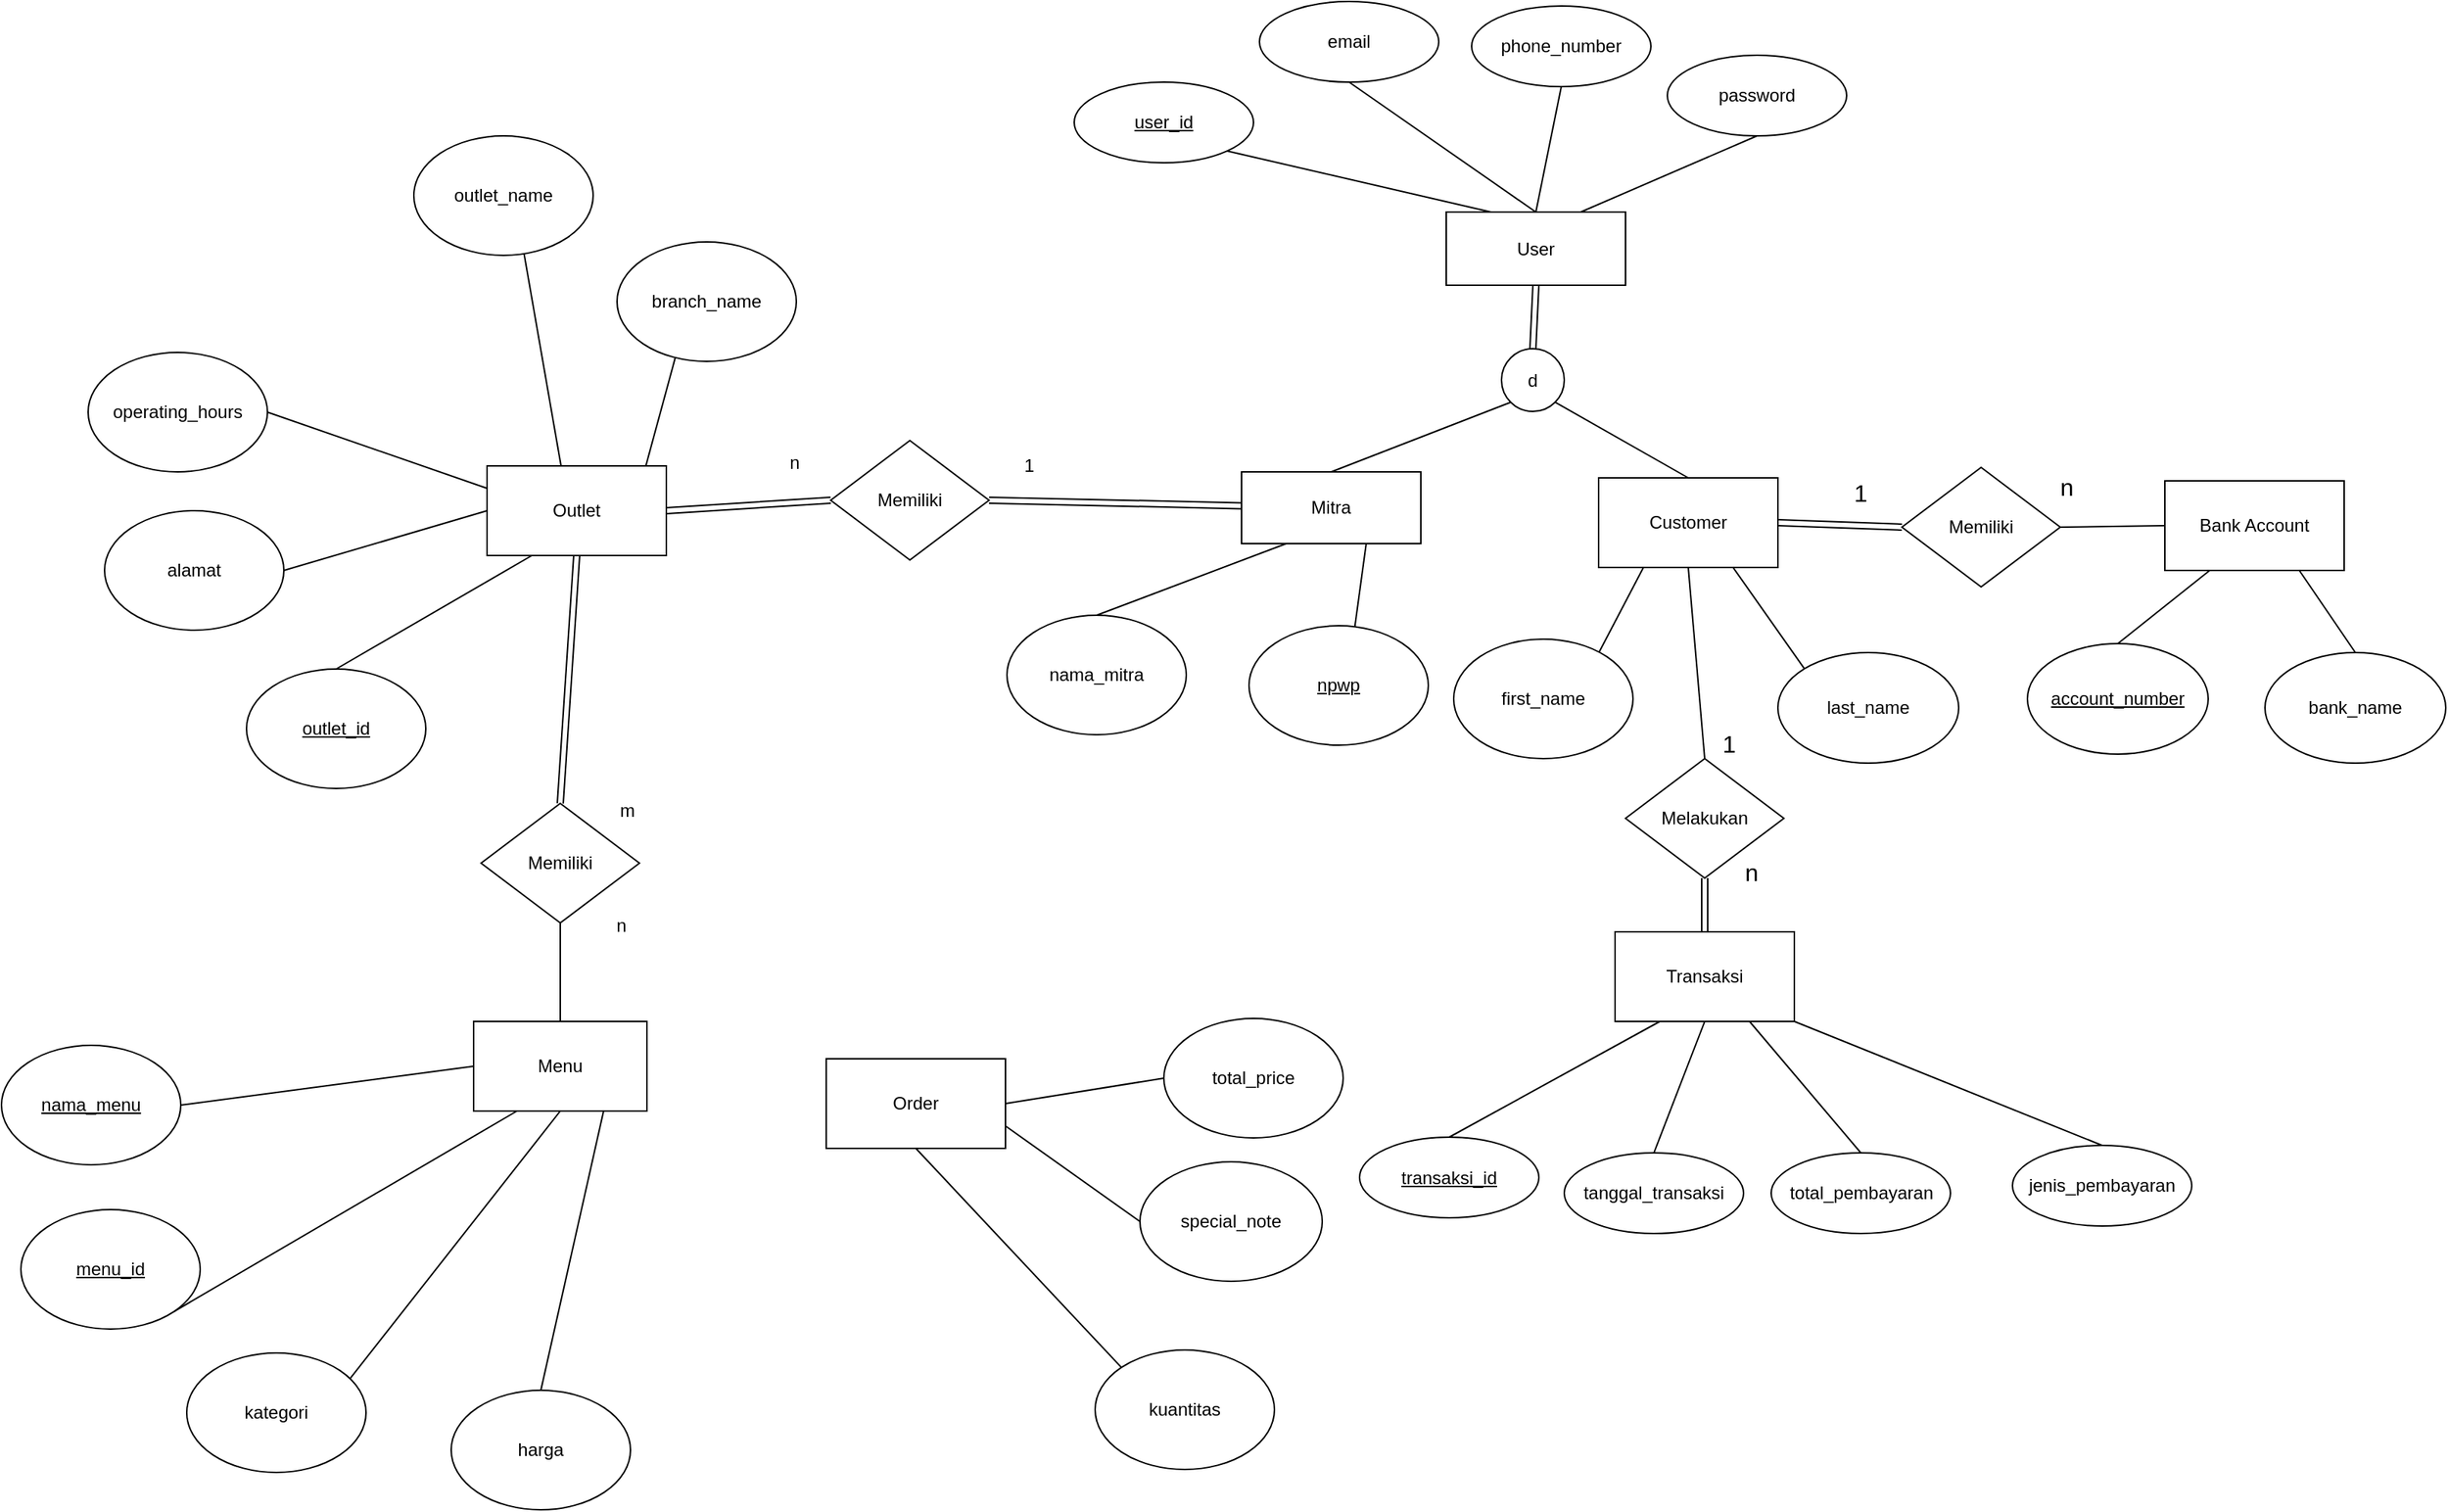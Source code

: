 <mxfile version="26.0.15">
  <diagram name="Halaman-1" id="N4Tg4IYuiXTZ6E1VW4LH">
    <mxGraphModel dx="4290" dy="2315" grid="0" gridSize="10" guides="1" tooltips="1" connect="1" arrows="1" fold="1" page="0" pageScale="1" pageWidth="827" pageHeight="1169" math="0" shadow="0">
      <root>
        <mxCell id="0" />
        <mxCell id="1" parent="0" />
        <mxCell id="1ZU4-F8dUSN6Qa-FBgpp-14" style="edgeStyle=none;curved=1;rounded=0;orthogonalLoop=1;jettySize=auto;html=1;exitX=0.25;exitY=0;exitDx=0;exitDy=0;entryX=1;entryY=1;entryDx=0;entryDy=0;fontSize=12;startSize=8;endSize=8;endArrow=none;startFill=0;" edge="1" parent="1" source="1ZU4-F8dUSN6Qa-FBgpp-2" target="1ZU4-F8dUSN6Qa-FBgpp-10">
          <mxGeometry relative="1" as="geometry" />
        </mxCell>
        <mxCell id="1ZU4-F8dUSN6Qa-FBgpp-15" style="edgeStyle=none;curved=1;rounded=0;orthogonalLoop=1;jettySize=auto;html=1;exitX=0.5;exitY=0;exitDx=0;exitDy=0;entryX=0.5;entryY=1;entryDx=0;entryDy=0;fontSize=12;startSize=8;endSize=8;endArrow=none;startFill=0;" edge="1" parent="1" source="1ZU4-F8dUSN6Qa-FBgpp-2" target="1ZU4-F8dUSN6Qa-FBgpp-11">
          <mxGeometry relative="1" as="geometry" />
        </mxCell>
        <mxCell id="1ZU4-F8dUSN6Qa-FBgpp-16" style="edgeStyle=none;curved=1;rounded=0;orthogonalLoop=1;jettySize=auto;html=1;exitX=0.75;exitY=0;exitDx=0;exitDy=0;entryX=0.5;entryY=1;entryDx=0;entryDy=0;fontSize=12;startSize=8;endSize=8;endArrow=none;startFill=0;" edge="1" parent="1" source="1ZU4-F8dUSN6Qa-FBgpp-2" target="1ZU4-F8dUSN6Qa-FBgpp-12">
          <mxGeometry relative="1" as="geometry" />
        </mxCell>
        <mxCell id="1ZU4-F8dUSN6Qa-FBgpp-18" style="edgeStyle=none;curved=1;rounded=0;orthogonalLoop=1;jettySize=auto;html=1;exitX=0.5;exitY=0;exitDx=0;exitDy=0;entryX=0.5;entryY=1;entryDx=0;entryDy=0;fontSize=12;startSize=8;endSize=8;endArrow=none;startFill=0;" edge="1" parent="1" source="1ZU4-F8dUSN6Qa-FBgpp-2" target="1ZU4-F8dUSN6Qa-FBgpp-13">
          <mxGeometry relative="1" as="geometry" />
        </mxCell>
        <mxCell id="1ZU4-F8dUSN6Qa-FBgpp-31" style="edgeStyle=none;curved=1;rounded=0;orthogonalLoop=1;jettySize=auto;html=1;exitX=0.5;exitY=1;exitDx=0;exitDy=0;entryX=0.5;entryY=0;entryDx=0;entryDy=0;fontSize=12;shape=link;" edge="1" parent="1" source="1ZU4-F8dUSN6Qa-FBgpp-2" target="1ZU4-F8dUSN6Qa-FBgpp-27">
          <mxGeometry relative="1" as="geometry" />
        </mxCell>
        <mxCell id="1ZU4-F8dUSN6Qa-FBgpp-2" value="User" style="rounded=0;whiteSpace=wrap;html=1;" vertex="1" parent="1">
          <mxGeometry x="-237" y="-136" width="120" height="49" as="geometry" />
        </mxCell>
        <mxCell id="1ZU4-F8dUSN6Qa-FBgpp-35" style="edgeStyle=none;curved=1;rounded=0;orthogonalLoop=1;jettySize=auto;html=1;exitX=1;exitY=0.5;exitDx=0;exitDy=0;entryX=0;entryY=0.5;entryDx=0;entryDy=0;fontSize=12;shape=link;" edge="1" parent="1" source="1ZU4-F8dUSN6Qa-FBgpp-3" target="1ZU4-F8dUSN6Qa-FBgpp-34">
          <mxGeometry relative="1" as="geometry" />
        </mxCell>
        <mxCell id="1ZU4-F8dUSN6Qa-FBgpp-44" style="edgeStyle=none;curved=1;rounded=0;orthogonalLoop=1;jettySize=auto;html=1;exitX=0.25;exitY=1;exitDx=0;exitDy=0;entryX=0.5;entryY=0;entryDx=0;entryDy=0;fontSize=12;startSize=8;endSize=8;endArrow=none;startFill=0;" edge="1" parent="1" source="1ZU4-F8dUSN6Qa-FBgpp-3" target="1ZU4-F8dUSN6Qa-FBgpp-41">
          <mxGeometry relative="1" as="geometry" />
        </mxCell>
        <mxCell id="1ZU4-F8dUSN6Qa-FBgpp-45" style="edgeStyle=none;curved=1;rounded=0;orthogonalLoop=1;jettySize=auto;html=1;exitX=0.5;exitY=1;exitDx=0;exitDy=0;entryX=0.5;entryY=0;entryDx=0;entryDy=0;fontSize=12;startSize=8;endSize=8;endArrow=none;startFill=0;" edge="1" parent="1" source="1ZU4-F8dUSN6Qa-FBgpp-3" target="1ZU4-F8dUSN6Qa-FBgpp-42">
          <mxGeometry relative="1" as="geometry" />
        </mxCell>
        <mxCell id="1ZU4-F8dUSN6Qa-FBgpp-46" style="edgeStyle=none;curved=1;rounded=0;orthogonalLoop=1;jettySize=auto;html=1;exitX=0.75;exitY=1;exitDx=0;exitDy=0;entryX=0.5;entryY=0;entryDx=0;entryDy=0;fontSize=12;startSize=8;endSize=8;endArrow=none;startFill=0;" edge="1" parent="1" source="1ZU4-F8dUSN6Qa-FBgpp-3" target="1ZU4-F8dUSN6Qa-FBgpp-43">
          <mxGeometry relative="1" as="geometry" />
        </mxCell>
        <mxCell id="1ZU4-F8dUSN6Qa-FBgpp-50" style="edgeStyle=none;curved=1;rounded=0;orthogonalLoop=1;jettySize=auto;html=1;exitX=0;exitY=0.25;exitDx=0;exitDy=0;entryX=1;entryY=0.5;entryDx=0;entryDy=0;fontSize=12;startSize=8;endSize=8;endArrow=none;startFill=0;" edge="1" parent="1" source="1ZU4-F8dUSN6Qa-FBgpp-3" target="1ZU4-F8dUSN6Qa-FBgpp-49">
          <mxGeometry relative="1" as="geometry" />
        </mxCell>
        <mxCell id="1ZU4-F8dUSN6Qa-FBgpp-51" style="edgeStyle=none;curved=1;rounded=0;orthogonalLoop=1;jettySize=auto;html=1;exitX=0;exitY=0.5;exitDx=0;exitDy=0;entryX=1;entryY=0.5;entryDx=0;entryDy=0;fontSize=12;startSize=8;endSize=8;endArrow=none;startFill=0;" edge="1" parent="1" source="1ZU4-F8dUSN6Qa-FBgpp-3" target="1ZU4-F8dUSN6Qa-FBgpp-48">
          <mxGeometry relative="1" as="geometry" />
        </mxCell>
        <mxCell id="1ZU4-F8dUSN6Qa-FBgpp-91" style="edgeStyle=none;curved=1;rounded=0;orthogonalLoop=1;jettySize=auto;html=1;exitX=0.5;exitY=1;exitDx=0;exitDy=0;entryX=0.5;entryY=0;entryDx=0;entryDy=0;fontSize=12;shape=link;" edge="1" parent="1" source="1ZU4-F8dUSN6Qa-FBgpp-3" target="1ZU4-F8dUSN6Qa-FBgpp-52">
          <mxGeometry relative="1" as="geometry" />
        </mxCell>
        <mxCell id="1ZU4-F8dUSN6Qa-FBgpp-3" value="Outlet" style="rounded=0;whiteSpace=wrap;html=1;" vertex="1" parent="1">
          <mxGeometry x="-879" y="34" width="120" height="60" as="geometry" />
        </mxCell>
        <mxCell id="1ZU4-F8dUSN6Qa-FBgpp-4" value="Transaksi" style="rounded=0;whiteSpace=wrap;html=1;strokeColor=default;" vertex="1" parent="1">
          <mxGeometry x="-124" y="346" width="120" height="60" as="geometry" />
        </mxCell>
        <mxCell id="1ZU4-F8dUSN6Qa-FBgpp-21" style="edgeStyle=none;curved=1;rounded=0;orthogonalLoop=1;jettySize=auto;html=1;exitX=0.25;exitY=1;exitDx=0;exitDy=0;entryX=0.5;entryY=0;entryDx=0;entryDy=0;fontSize=12;startSize=8;endSize=8;endArrow=none;startFill=0;" edge="1" parent="1" source="1ZU4-F8dUSN6Qa-FBgpp-5" target="1ZU4-F8dUSN6Qa-FBgpp-19">
          <mxGeometry relative="1" as="geometry" />
        </mxCell>
        <mxCell id="1ZU4-F8dUSN6Qa-FBgpp-22" style="edgeStyle=none;curved=1;rounded=0;orthogonalLoop=1;jettySize=auto;html=1;exitX=0.75;exitY=0;exitDx=0;exitDy=0;entryX=0.5;entryY=1;entryDx=0;entryDy=0;fontSize=12;startSize=8;endSize=8;endArrow=none;startFill=0;" edge="1" parent="1" source="1ZU4-F8dUSN6Qa-FBgpp-5" target="1ZU4-F8dUSN6Qa-FBgpp-20">
          <mxGeometry relative="1" as="geometry" />
        </mxCell>
        <mxCell id="1ZU4-F8dUSN6Qa-FBgpp-5" value="Mitra" style="rounded=0;whiteSpace=wrap;html=1;" vertex="1" parent="1">
          <mxGeometry x="-374" y="38" width="120" height="48" as="geometry" />
        </mxCell>
        <mxCell id="1ZU4-F8dUSN6Qa-FBgpp-67" style="edgeStyle=none;curved=1;rounded=0;orthogonalLoop=1;jettySize=auto;html=1;exitX=0;exitY=0.5;exitDx=0;exitDy=0;entryX=1;entryY=0.5;entryDx=0;entryDy=0;fontSize=12;startSize=8;endSize=8;endArrow=none;startFill=0;" edge="1" parent="1" source="1ZU4-F8dUSN6Qa-FBgpp-6" target="1ZU4-F8dUSN6Qa-FBgpp-65">
          <mxGeometry relative="1" as="geometry" />
        </mxCell>
        <mxCell id="1ZU4-F8dUSN6Qa-FBgpp-72" style="edgeStyle=none;curved=1;rounded=0;orthogonalLoop=1;jettySize=auto;html=1;exitX=0.25;exitY=1;exitDx=0;exitDy=0;entryX=0.5;entryY=0;entryDx=0;entryDy=0;fontSize=12;startSize=8;endSize=8;endArrow=none;startFill=0;" edge="1" parent="1" source="1ZU4-F8dUSN6Qa-FBgpp-6" target="1ZU4-F8dUSN6Qa-FBgpp-70">
          <mxGeometry relative="1" as="geometry" />
        </mxCell>
        <mxCell id="1ZU4-F8dUSN6Qa-FBgpp-73" style="edgeStyle=none;curved=1;rounded=0;orthogonalLoop=1;jettySize=auto;html=1;exitX=0.75;exitY=1;exitDx=0;exitDy=0;entryX=0.5;entryY=0;entryDx=0;entryDy=0;fontSize=12;startSize=8;endSize=8;endArrow=none;startFill=0;" edge="1" parent="1" source="1ZU4-F8dUSN6Qa-FBgpp-6" target="1ZU4-F8dUSN6Qa-FBgpp-71">
          <mxGeometry relative="1" as="geometry" />
        </mxCell>
        <mxCell id="1ZU4-F8dUSN6Qa-FBgpp-6" value="Bank Account" style="rounded=0;whiteSpace=wrap;html=1;" vertex="1" parent="1">
          <mxGeometry x="244" y="44" width="120" height="60" as="geometry" />
        </mxCell>
        <mxCell id="1ZU4-F8dUSN6Qa-FBgpp-100" style="edgeStyle=none;curved=1;rounded=0;orthogonalLoop=1;jettySize=auto;html=1;exitX=0.5;exitY=1;exitDx=0;exitDy=0;entryX=0;entryY=0;entryDx=0;entryDy=0;fontSize=12;startSize=8;endSize=8;endArrow=none;startFill=0;" edge="1" parent="1" source="1ZU4-F8dUSN6Qa-FBgpp-7" target="1ZU4-F8dUSN6Qa-FBgpp-97">
          <mxGeometry relative="1" as="geometry" />
        </mxCell>
        <mxCell id="1ZU4-F8dUSN6Qa-FBgpp-101" style="edgeStyle=none;curved=1;rounded=0;orthogonalLoop=1;jettySize=auto;html=1;exitX=1;exitY=0.75;exitDx=0;exitDy=0;entryX=0;entryY=0.5;entryDx=0;entryDy=0;fontSize=12;startSize=8;endSize=8;endArrow=none;startFill=0;" edge="1" parent="1" source="1ZU4-F8dUSN6Qa-FBgpp-7" target="1ZU4-F8dUSN6Qa-FBgpp-99">
          <mxGeometry relative="1" as="geometry" />
        </mxCell>
        <mxCell id="1ZU4-F8dUSN6Qa-FBgpp-102" style="edgeStyle=none;curved=1;rounded=0;orthogonalLoop=1;jettySize=auto;html=1;exitX=1;exitY=0.5;exitDx=0;exitDy=0;entryX=0;entryY=0.5;entryDx=0;entryDy=0;fontSize=12;startSize=8;endSize=8;endArrow=none;startFill=0;" edge="1" parent="1" source="1ZU4-F8dUSN6Qa-FBgpp-7" target="1ZU4-F8dUSN6Qa-FBgpp-98">
          <mxGeometry relative="1" as="geometry" />
        </mxCell>
        <mxCell id="1ZU4-F8dUSN6Qa-FBgpp-7" value="Order" style="rounded=0;whiteSpace=wrap;html=1;" vertex="1" parent="1">
          <mxGeometry x="-652" y="431" width="120" height="60" as="geometry" />
        </mxCell>
        <mxCell id="1ZU4-F8dUSN6Qa-FBgpp-26" style="edgeStyle=none;curved=1;rounded=0;orthogonalLoop=1;jettySize=auto;html=1;exitX=0.75;exitY=1;exitDx=0;exitDy=0;entryX=0;entryY=0;entryDx=0;entryDy=0;fontSize=12;startSize=8;endSize=8;endArrow=none;startFill=0;" edge="1" parent="1" source="1ZU4-F8dUSN6Qa-FBgpp-8" target="1ZU4-F8dUSN6Qa-FBgpp-25">
          <mxGeometry relative="1" as="geometry">
            <mxPoint x="123.0" y="237.5" as="targetPoint" />
          </mxGeometry>
        </mxCell>
        <mxCell id="1ZU4-F8dUSN6Qa-FBgpp-85" style="edgeStyle=none;curved=1;rounded=0;orthogonalLoop=1;jettySize=auto;html=1;exitX=0.5;exitY=1;exitDx=0;exitDy=0;entryX=0.5;entryY=0;entryDx=0;entryDy=0;fontSize=12;startSize=8;endSize=8;endArrow=none;startFill=0;" edge="1" parent="1" source="1ZU4-F8dUSN6Qa-FBgpp-8" target="1ZU4-F8dUSN6Qa-FBgpp-82">
          <mxGeometry relative="1" as="geometry" />
        </mxCell>
        <mxCell id="1ZU4-F8dUSN6Qa-FBgpp-8" value="Customer" style="rounded=0;whiteSpace=wrap;html=1;" vertex="1" parent="1">
          <mxGeometry x="-135" y="42" width="120" height="60" as="geometry" />
        </mxCell>
        <mxCell id="1ZU4-F8dUSN6Qa-FBgpp-9" value="Menu" style="rounded=0;whiteSpace=wrap;html=1;" vertex="1" parent="1">
          <mxGeometry x="-888" y="406" width="116" height="60" as="geometry" />
        </mxCell>
        <mxCell id="1ZU4-F8dUSN6Qa-FBgpp-10" value="&lt;u&gt;user_id&lt;/u&gt;" style="ellipse;whiteSpace=wrap;html=1;" vertex="1" parent="1">
          <mxGeometry x="-486" y="-223" width="120" height="54" as="geometry" />
        </mxCell>
        <mxCell id="1ZU4-F8dUSN6Qa-FBgpp-11" value="email&lt;span style=&quot;color: rgba(0, 0, 0, 0); font-family: monospace; font-size: 0px; text-align: start; text-wrap-mode: nowrap;&quot;&gt;%3CmxGraphModel%3E%3Croot%3E%3CmxCell%20id%3D%220%22%2F%3E%3CmxCell%20id%3D%221%22%20parent%3D%220%22%2F%3E%3CmxCell%20id%3D%222%22%20value%3D%22%26lt%3Bu%26gt%3Buser_id%26lt%3B%2Fu%26gt%3B%22%20style%3D%22ellipse%3BwhiteSpace%3Dwrap%3Bhtml%3D1%3B%22%20vertex%3D%221%22%20parent%3D%221%22%3E%3CmxGeometry%20x%3D%22-146%22%20y%3D%22-229%22%20width%3D%22120%22%20height%3D%2254%22%20as%3D%22geometry%22%2F%3E%3C%2FmxCell%3E%3C%2Froot%3E%3C%2FmxGraphModel%3E&lt;/span&gt;&lt;span style=&quot;color: rgba(0, 0, 0, 0); font-family: monospace; font-size: 0px; text-align: start; text-wrap-mode: nowrap;&quot;&gt;%3CmxGraphModel%3E%3Croot%3E%3CmxCell%20id%3D%220%22%2F%3E%3CmxCell%20id%3D%221%22%20parent%3D%220%22%2F%3E%3CmxCell%20id%3D%222%22%20value%3D%22%26lt%3Bu%26gt%3Buser_id%26lt%3B%2Fu%26gt%3B%22%20style%3D%22ellipse%3BwhiteSpace%3Dwrap%3Bhtml%3D1%3B%22%20vertex%3D%221%22%20parent%3D%221%22%3E%3CmxGeometry%20x%3D%22-146%22%20y%3D%22-229%22%20width%3D%22120%22%20height%3D%2254%22%20as%3D%22geometry%22%2F%3E%3C%2FmxCell%3E%3C%2Froot%3E%3C%2FmxGraphModel%3E&lt;/span&gt;" style="ellipse;whiteSpace=wrap;html=1;" vertex="1" parent="1">
          <mxGeometry x="-362" y="-277" width="120" height="54" as="geometry" />
        </mxCell>
        <mxCell id="1ZU4-F8dUSN6Qa-FBgpp-12" value="pass&lt;span style=&quot;color: rgba(0, 0, 0, 0); font-family: monospace; font-size: 0px; text-align: start; text-wrap-mode: nowrap;&quot;&gt;%3CmxGraphModel%3E%3Croot%3E%3CmxCell%20id%3D%220%22%2F%3E%3CmxCell%20id%3D%221%22%20parent%3D%220%22%2F%3E%3CmxCell%20id%3D%222%22%20value%3D%22email%26lt%3Bspan%20style%3D%26quot%3Bcolor%3A%20rgba(0%2C%200%2C%200%2C%200)%3B%20font-family%3A%20monospace%3B%20font-size%3A%200px%3B%20text-align%3A%20start%3B%20text-wrap-mode%3A%20nowrap%3B%26quot%3B%26gt%3B%253CmxGraphModel%253E%253Croot%253E%253CmxCell%2520id%253D%25220%2522%252F%253E%253CmxCell%2520id%253D%25221%2522%2520parent%253D%25220%2522%252F%253E%253CmxCell%2520id%253D%25222%2522%2520value%253D%2522%2526lt%253Bu%2526gt%253Buser_id%2526lt%253B%252Fu%2526gt%253B%2522%2520style%253D%2522ellipse%253BwhiteSpace%253Dwrap%253Bhtml%253D1%253B%2522%2520vertex%253D%25221%2522%2520parent%253D%25221%2522%253E%253CmxGeometry%2520x%253D%2522-146%2522%2520y%253D%2522-229%2522%2520width%253D%2522120%2522%2520height%253D%252254%2522%2520as%253D%2522geometry%2522%252F%253E%253C%252FmxCell%253E%253C%252Froot%253E%253C%252FmxGraphModel%253E%26lt%3B%2Fspan%26gt%3B%26lt%3Bspan%20style%3D%26quot%3Bcolor%3A%20rgba(0%2C%200%2C%200%2C%200)%3B%20font-family%3A%20monospace%3B%20font-size%3A%200px%3B%20text-align%3A%20start%3B%20text-wrap-mode%3A%20nowrap%3B%26quot%3B%26gt%3B%253CmxGraphModel%253E%253Croot%253E%253CmxCell%2520id%253D%25220%2522%252F%253E%253CmxCell%2520id%253D%25221%2522%2520parent%253D%25220%2522%252F%253E%253CmxCell%2520id%253D%25222%2522%2520value%253D%2522%2526lt%253Bu%2526gt%253Buser_id%2526lt%253B%252Fu%2526gt%253B%2522%2520style%253D%2522ellipse%253BwhiteSpace%253Dwrap%253Bhtml%253D1%253B%2522%2520vertex%253D%25221%2522%2520parent%253D%25221%2522%253E%253CmxGeometry%2520x%253D%2522-146%2522%2520y%253D%2522-229%2522%2520width%253D%2522120%2522%2520height%253D%252254%2522%2520as%253D%2522geometry%2522%252F%253E%253C%252FmxCell%253E%253C%252Froot%253E%253C%252FmxGraphModel%253E%26lt%3B%2Fspan%26gt%3B%22%20style%3D%22ellipse%3BwhiteSpace%3Dwrap%3Bhtml%3D1%3B%22%20vertex%3D%221%22%20parent%3D%221%22%3E%3CmxGeometry%20x%3D%223%22%20y%3D%22-229%22%20width%3D%22120%22%20height%3D%2254%22%20as%3D%22geometry%22%2F%3E%3C%2FmxCell%3E%3C%2Froot%3E%3C%2FmxGraphModel%3E&lt;/span&gt;word" style="ellipse;whiteSpace=wrap;html=1;" vertex="1" parent="1">
          <mxGeometry x="-89" y="-241" width="120" height="54" as="geometry" />
        </mxCell>
        <mxCell id="1ZU4-F8dUSN6Qa-FBgpp-13" value="phone_number" style="ellipse;whiteSpace=wrap;html=1;" vertex="1" parent="1">
          <mxGeometry x="-220" y="-274" width="120" height="54" as="geometry" />
        </mxCell>
        <mxCell id="1ZU4-F8dUSN6Qa-FBgpp-19" value="nama_mitra" style="ellipse;whiteSpace=wrap;html=1;" vertex="1" parent="1">
          <mxGeometry x="-531" y="134" width="120" height="80" as="geometry" />
        </mxCell>
        <mxCell id="1ZU4-F8dUSN6Qa-FBgpp-20" value="&lt;u&gt;npwp&lt;/u&gt;" style="ellipse;whiteSpace=wrap;html=1;" vertex="1" parent="1">
          <mxGeometry x="-369" y="141" width="120" height="80" as="geometry" />
        </mxCell>
        <mxCell id="1ZU4-F8dUSN6Qa-FBgpp-23" style="edgeStyle=none;curved=1;rounded=0;orthogonalLoop=1;jettySize=auto;html=1;exitX=0.25;exitY=1;exitDx=0;exitDy=0;entryX=0.5;entryY=1;entryDx=0;entryDy=0;fontSize=12;startSize=8;endSize=8;endArrow=none;startFill=0;" edge="1" parent="1" target="1ZU4-F8dUSN6Qa-FBgpp-24" source="1ZU4-F8dUSN6Qa-FBgpp-8">
          <mxGeometry relative="1" as="geometry">
            <mxPoint x="-101" y="29" as="sourcePoint" />
          </mxGeometry>
        </mxCell>
        <mxCell id="1ZU4-F8dUSN6Qa-FBgpp-24" value="first_name" style="ellipse;whiteSpace=wrap;html=1;" vertex="1" parent="1">
          <mxGeometry x="-232" y="150" width="120" height="80" as="geometry" />
        </mxCell>
        <mxCell id="1ZU4-F8dUSN6Qa-FBgpp-25" value="last_name" style="ellipse;whiteSpace=wrap;html=1;" vertex="1" parent="1">
          <mxGeometry x="-15" y="159" width="121" height="74" as="geometry" />
        </mxCell>
        <mxCell id="1ZU4-F8dUSN6Qa-FBgpp-32" style="edgeStyle=none;curved=1;rounded=0;orthogonalLoop=1;jettySize=auto;html=1;exitX=0;exitY=1;exitDx=0;exitDy=0;entryX=0.5;entryY=0;entryDx=0;entryDy=0;fontSize=12;startSize=8;endSize=8;endArrow=none;startFill=0;" edge="1" parent="1" source="1ZU4-F8dUSN6Qa-FBgpp-27" target="1ZU4-F8dUSN6Qa-FBgpp-5">
          <mxGeometry relative="1" as="geometry" />
        </mxCell>
        <mxCell id="1ZU4-F8dUSN6Qa-FBgpp-33" style="edgeStyle=none;curved=1;rounded=0;orthogonalLoop=1;jettySize=auto;html=1;exitX=1;exitY=1;exitDx=0;exitDy=0;entryX=0.5;entryY=0;entryDx=0;entryDy=0;fontSize=12;startSize=8;endSize=8;endArrow=none;startFill=0;" edge="1" parent="1" source="1ZU4-F8dUSN6Qa-FBgpp-27" target="1ZU4-F8dUSN6Qa-FBgpp-8">
          <mxGeometry relative="1" as="geometry" />
        </mxCell>
        <mxCell id="1ZU4-F8dUSN6Qa-FBgpp-27" value="d" style="ellipse;whiteSpace=wrap;html=1;aspect=fixed;" vertex="1" parent="1">
          <mxGeometry x="-200" y="-44.5" width="42" height="42" as="geometry" />
        </mxCell>
        <mxCell id="1ZU4-F8dUSN6Qa-FBgpp-36" style="edgeStyle=none;curved=1;rounded=0;orthogonalLoop=1;jettySize=auto;html=1;exitX=1;exitY=0.5;exitDx=0;exitDy=0;fontSize=12;shape=link;" edge="1" parent="1" source="1ZU4-F8dUSN6Qa-FBgpp-34" target="1ZU4-F8dUSN6Qa-FBgpp-5">
          <mxGeometry relative="1" as="geometry" />
        </mxCell>
        <mxCell id="1ZU4-F8dUSN6Qa-FBgpp-34" value="Memiliki" style="rhombus;whiteSpace=wrap;html=1;" vertex="1" parent="1">
          <mxGeometry x="-649" y="17" width="106" height="80" as="geometry" />
        </mxCell>
        <mxCell id="1ZU4-F8dUSN6Qa-FBgpp-37" value="1" style="text;html=1;align=center;verticalAlign=middle;whiteSpace=wrap;rounded=0;" vertex="1" parent="1">
          <mxGeometry x="-546" y="19" width="60" height="30" as="geometry" />
        </mxCell>
        <mxCell id="1ZU4-F8dUSN6Qa-FBgpp-38" value="n" style="text;html=1;align=center;verticalAlign=middle;whiteSpace=wrap;rounded=0;" vertex="1" parent="1">
          <mxGeometry x="-703" y="17" width="60" height="30" as="geometry" />
        </mxCell>
        <mxCell id="1ZU4-F8dUSN6Qa-FBgpp-41" value="&lt;u&gt;outlet_id&lt;/u&gt;" style="ellipse;whiteSpace=wrap;html=1;" vertex="1" parent="1">
          <mxGeometry x="-1040" y="170" width="120" height="80" as="geometry" />
        </mxCell>
        <mxCell id="1ZU4-F8dUSN6Qa-FBgpp-42" value="outlet_name" style="ellipse;whiteSpace=wrap;html=1;" vertex="1" parent="1">
          <mxGeometry x="-928" y="-187" width="120" height="80" as="geometry" />
        </mxCell>
        <mxCell id="1ZU4-F8dUSN6Qa-FBgpp-43" value="branch_name" style="ellipse;whiteSpace=wrap;html=1;" vertex="1" parent="1">
          <mxGeometry x="-792" y="-116" width="120" height="80" as="geometry" />
        </mxCell>
        <mxCell id="1ZU4-F8dUSN6Qa-FBgpp-48" value="alamat&lt;span style=&quot;color: rgba(0, 0, 0, 0); font-family: monospace; font-size: 0px; text-align: start; text-wrap-mode: nowrap;&quot;&gt;%3CmxGraphModel%3E%3Croot%3E%3CmxCell%20id%3D%220%22%2F%3E%3CmxCell%20id%3D%221%22%20parent%3D%220%22%2F%3E%3CmxCell%20id%3D%222%22%20value%3D%22outlet_name%22%20style%3D%22ellipse%3BwhiteSpace%3Dwrap%3Bhtml%3D1%3B%22%20vertex%3D%221%22%20parent%3D%221%22%3E%3CmxGeometry%20x%3D%22-920%22%20y%3D%22159%22%20width%3D%22120%22%20height%3D%2280%22%20as%3D%22geometry%22%2F%3E%3C%2FmxCell%3E%3C%2Froot%3E%3C%2FmxGraphModel%3E&lt;/span&gt;" style="ellipse;whiteSpace=wrap;html=1;" vertex="1" parent="1">
          <mxGeometry x="-1135" y="64" width="120" height="80" as="geometry" />
        </mxCell>
        <mxCell id="1ZU4-F8dUSN6Qa-FBgpp-49" value="operating_hours" style="ellipse;whiteSpace=wrap;html=1;" vertex="1" parent="1">
          <mxGeometry x="-1146" y="-42" width="120" height="80" as="geometry" />
        </mxCell>
        <mxCell id="1ZU4-F8dUSN6Qa-FBgpp-95" style="edgeStyle=none;curved=1;rounded=0;orthogonalLoop=1;jettySize=auto;html=1;exitX=0.5;exitY=1;exitDx=0;exitDy=0;entryX=0.5;entryY=0;entryDx=0;entryDy=0;fontSize=12;startSize=8;endSize=8;endArrow=none;startFill=0;" edge="1" parent="1" source="1ZU4-F8dUSN6Qa-FBgpp-52" target="1ZU4-F8dUSN6Qa-FBgpp-9">
          <mxGeometry relative="1" as="geometry" />
        </mxCell>
        <mxCell id="1ZU4-F8dUSN6Qa-FBgpp-52" value="Memiliki" style="rhombus;whiteSpace=wrap;html=1;" vertex="1" parent="1">
          <mxGeometry x="-883" y="260" width="106" height="80" as="geometry" />
        </mxCell>
        <mxCell id="1ZU4-F8dUSN6Qa-FBgpp-55" value="m" style="text;html=1;align=center;verticalAlign=middle;whiteSpace=wrap;rounded=0;" vertex="1" parent="1">
          <mxGeometry x="-815" y="250" width="60" height="30" as="geometry" />
        </mxCell>
        <mxCell id="1ZU4-F8dUSN6Qa-FBgpp-56" value="n" style="text;html=1;align=center;verticalAlign=middle;whiteSpace=wrap;rounded=0;" vertex="1" parent="1">
          <mxGeometry x="-819" y="327" width="60" height="30" as="geometry" />
        </mxCell>
        <mxCell id="1ZU4-F8dUSN6Qa-FBgpp-61" style="edgeStyle=none;curved=1;rounded=0;orthogonalLoop=1;jettySize=auto;html=1;exitX=1;exitY=0.5;exitDx=0;exitDy=0;entryX=0;entryY=0.5;entryDx=0;entryDy=0;fontSize=12;startSize=8;endSize=8;endArrow=none;startFill=0;" edge="1" parent="1" source="1ZU4-F8dUSN6Qa-FBgpp-57" target="1ZU4-F8dUSN6Qa-FBgpp-9">
          <mxGeometry relative="1" as="geometry" />
        </mxCell>
        <mxCell id="1ZU4-F8dUSN6Qa-FBgpp-57" value="&lt;u&gt;nama_menu&lt;/u&gt;" style="ellipse;whiteSpace=wrap;html=1;" vertex="1" parent="1">
          <mxGeometry x="-1204" y="422" width="120" height="80" as="geometry" />
        </mxCell>
        <mxCell id="1ZU4-F8dUSN6Qa-FBgpp-62" style="edgeStyle=none;curved=1;rounded=0;orthogonalLoop=1;jettySize=auto;html=1;exitX=1;exitY=1;exitDx=0;exitDy=0;entryX=0.25;entryY=1;entryDx=0;entryDy=0;fontSize=12;startSize=8;endSize=8;endArrow=none;startFill=0;" edge="1" parent="1" source="1ZU4-F8dUSN6Qa-FBgpp-58" target="1ZU4-F8dUSN6Qa-FBgpp-9">
          <mxGeometry relative="1" as="geometry" />
        </mxCell>
        <mxCell id="1ZU4-F8dUSN6Qa-FBgpp-58" value="&lt;u&gt;menu_id&lt;/u&gt;" style="ellipse;whiteSpace=wrap;html=1;" vertex="1" parent="1">
          <mxGeometry x="-1191" y="532" width="120" height="80" as="geometry" />
        </mxCell>
        <mxCell id="1ZU4-F8dUSN6Qa-FBgpp-90" style="edgeStyle=none;curved=1;rounded=0;orthogonalLoop=1;jettySize=auto;html=1;exitX=0.5;exitY=1;exitDx=0;exitDy=0;entryX=0.5;entryY=1;entryDx=0;entryDy=0;fontSize=12;startSize=8;endSize=8;endArrow=none;startFill=0;" edge="1" parent="1" source="1ZU4-F8dUSN6Qa-FBgpp-59" target="1ZU4-F8dUSN6Qa-FBgpp-9">
          <mxGeometry relative="1" as="geometry" />
        </mxCell>
        <mxCell id="1ZU4-F8dUSN6Qa-FBgpp-59" value="kategori" style="ellipse;whiteSpace=wrap;html=1;" vertex="1" parent="1">
          <mxGeometry x="-1080" y="628" width="120" height="80" as="geometry" />
        </mxCell>
        <mxCell id="1ZU4-F8dUSN6Qa-FBgpp-64" style="edgeStyle=none;curved=1;rounded=0;orthogonalLoop=1;jettySize=auto;html=1;exitX=0.5;exitY=0;exitDx=0;exitDy=0;entryX=0.75;entryY=1;entryDx=0;entryDy=0;fontSize=12;startSize=8;endSize=8;endArrow=none;startFill=0;" edge="1" parent="1" source="1ZU4-F8dUSN6Qa-FBgpp-60" target="1ZU4-F8dUSN6Qa-FBgpp-9">
          <mxGeometry relative="1" as="geometry" />
        </mxCell>
        <mxCell id="1ZU4-F8dUSN6Qa-FBgpp-60" value="harga" style="ellipse;whiteSpace=wrap;html=1;" vertex="1" parent="1">
          <mxGeometry x="-903" y="653" width="120" height="80" as="geometry" />
        </mxCell>
        <mxCell id="1ZU4-F8dUSN6Qa-FBgpp-66" style="edgeStyle=none;curved=1;rounded=0;orthogonalLoop=1;jettySize=auto;html=1;exitX=0;exitY=0.5;exitDx=0;exitDy=0;entryX=1;entryY=0.5;entryDx=0;entryDy=0;fontSize=12;endArrow=none;startFill=0;shape=link;" edge="1" parent="1" source="1ZU4-F8dUSN6Qa-FBgpp-65" target="1ZU4-F8dUSN6Qa-FBgpp-8">
          <mxGeometry relative="1" as="geometry" />
        </mxCell>
        <mxCell id="1ZU4-F8dUSN6Qa-FBgpp-65" value="Memiliki" style="rhombus;whiteSpace=wrap;html=1;" vertex="1" parent="1">
          <mxGeometry x="68" y="35" width="106" height="80" as="geometry" />
        </mxCell>
        <mxCell id="1ZU4-F8dUSN6Qa-FBgpp-68" value="1" style="text;html=1;align=center;verticalAlign=middle;resizable=0;points=[];autosize=1;strokeColor=none;fillColor=none;fontSize=16;" vertex="1" parent="1">
          <mxGeometry x="26.5" y="36.5" width="27" height="31" as="geometry" />
        </mxCell>
        <mxCell id="1ZU4-F8dUSN6Qa-FBgpp-69" value="n" style="text;html=1;align=center;verticalAlign=middle;resizable=0;points=[];autosize=1;strokeColor=none;fillColor=none;fontSize=16;" vertex="1" parent="1">
          <mxGeometry x="164.5" y="32.5" width="27" height="31" as="geometry" />
        </mxCell>
        <mxCell id="1ZU4-F8dUSN6Qa-FBgpp-70" value="&lt;u&gt;account_number&lt;/u&gt;" style="ellipse;whiteSpace=wrap;html=1;" vertex="1" parent="1">
          <mxGeometry x="152" y="153" width="121" height="74" as="geometry" />
        </mxCell>
        <mxCell id="1ZU4-F8dUSN6Qa-FBgpp-71" value="bank_name" style="ellipse;whiteSpace=wrap;html=1;" vertex="1" parent="1">
          <mxGeometry x="311" y="159" width="121" height="74" as="geometry" />
        </mxCell>
        <mxCell id="1ZU4-F8dUSN6Qa-FBgpp-78" style="edgeStyle=none;curved=1;rounded=0;orthogonalLoop=1;jettySize=auto;html=1;exitX=0.5;exitY=0;exitDx=0;exitDy=0;entryX=0.25;entryY=1;entryDx=0;entryDy=0;fontSize=12;startSize=8;endSize=8;strokeColor=default;endArrow=none;startFill=0;" edge="1" parent="1" source="1ZU4-F8dUSN6Qa-FBgpp-74" target="1ZU4-F8dUSN6Qa-FBgpp-4">
          <mxGeometry relative="1" as="geometry" />
        </mxCell>
        <mxCell id="1ZU4-F8dUSN6Qa-FBgpp-74" value="&lt;u&gt;transaksi_id&lt;/u&gt;" style="ellipse;whiteSpace=wrap;html=1;" vertex="1" parent="1">
          <mxGeometry x="-295" y="483.5" width="120" height="54" as="geometry" />
        </mxCell>
        <mxCell id="1ZU4-F8dUSN6Qa-FBgpp-80" style="edgeStyle=none;curved=1;rounded=0;orthogonalLoop=1;jettySize=auto;html=1;exitX=0.5;exitY=0;exitDx=0;exitDy=0;entryX=0.75;entryY=1;entryDx=0;entryDy=0;fontSize=12;startSize=8;endSize=8;strokeColor=default;endArrow=none;startFill=0;" edge="1" parent="1" source="1ZU4-F8dUSN6Qa-FBgpp-75" target="1ZU4-F8dUSN6Qa-FBgpp-4">
          <mxGeometry relative="1" as="geometry" />
        </mxCell>
        <mxCell id="1ZU4-F8dUSN6Qa-FBgpp-75" value="total_pembayaran" style="ellipse;whiteSpace=wrap;html=1;" vertex="1" parent="1">
          <mxGeometry x="-19.5" y="494" width="120" height="54" as="geometry" />
        </mxCell>
        <mxCell id="1ZU4-F8dUSN6Qa-FBgpp-79" style="edgeStyle=none;curved=1;rounded=0;orthogonalLoop=1;jettySize=auto;html=1;exitX=0.5;exitY=0;exitDx=0;exitDy=0;entryX=0.5;entryY=1;entryDx=0;entryDy=0;fontSize=12;startSize=8;endSize=8;strokeColor=default;endArrow=none;startFill=0;" edge="1" parent="1" source="1ZU4-F8dUSN6Qa-FBgpp-76" target="1ZU4-F8dUSN6Qa-FBgpp-4">
          <mxGeometry relative="1" as="geometry">
            <mxPoint x="-101" y="536" as="sourcePoint" />
          </mxGeometry>
        </mxCell>
        <mxCell id="1ZU4-F8dUSN6Qa-FBgpp-81" style="edgeStyle=none;curved=1;rounded=0;orthogonalLoop=1;jettySize=auto;html=1;exitX=0.5;exitY=0;exitDx=0;exitDy=0;entryX=1;entryY=1;entryDx=0;entryDy=0;fontSize=12;startSize=8;endSize=8;strokeColor=default;endArrow=none;startFill=0;" edge="1" parent="1" source="1ZU4-F8dUSN6Qa-FBgpp-77" target="1ZU4-F8dUSN6Qa-FBgpp-4">
          <mxGeometry relative="1" as="geometry" />
        </mxCell>
        <mxCell id="1ZU4-F8dUSN6Qa-FBgpp-77" value="jenis_pembayaran" style="ellipse;whiteSpace=wrap;html=1;" vertex="1" parent="1">
          <mxGeometry x="142" y="489" width="120" height="54" as="geometry" />
        </mxCell>
        <mxCell id="1ZU4-F8dUSN6Qa-FBgpp-86" style="edgeStyle=none;curved=1;rounded=0;orthogonalLoop=1;jettySize=auto;html=1;exitX=0.5;exitY=1;exitDx=0;exitDy=0;entryX=0.5;entryY=0;entryDx=0;entryDy=0;fontSize=12;endArrow=none;startFill=0;shape=link;" edge="1" parent="1" source="1ZU4-F8dUSN6Qa-FBgpp-82" target="1ZU4-F8dUSN6Qa-FBgpp-4">
          <mxGeometry relative="1" as="geometry" />
        </mxCell>
        <mxCell id="1ZU4-F8dUSN6Qa-FBgpp-82" value="Melakukan" style="rhombus;whiteSpace=wrap;html=1;" vertex="1" parent="1">
          <mxGeometry x="-117" y="230" width="106" height="80" as="geometry" />
        </mxCell>
        <mxCell id="1ZU4-F8dUSN6Qa-FBgpp-83" value="" style="edgeStyle=none;curved=1;rounded=0;orthogonalLoop=1;jettySize=auto;html=1;exitX=0.5;exitY=0;exitDx=0;exitDy=0;entryX=0.5;entryY=1;entryDx=0;entryDy=0;fontSize=12;startSize=8;endSize=8;strokeColor=default;endArrow=none;startFill=0;" edge="1" parent="1" target="1ZU4-F8dUSN6Qa-FBgpp-76">
          <mxGeometry relative="1" as="geometry">
            <mxPoint x="-101" y="536" as="sourcePoint" />
            <mxPoint x="-59" y="396" as="targetPoint" />
          </mxGeometry>
        </mxCell>
        <mxCell id="1ZU4-F8dUSN6Qa-FBgpp-76" value="tanggal_transaksi" style="ellipse;whiteSpace=wrap;html=1;" vertex="1" parent="1">
          <mxGeometry x="-158" y="494" width="120" height="54" as="geometry" />
        </mxCell>
        <mxCell id="1ZU4-F8dUSN6Qa-FBgpp-87" value="1" style="text;html=1;align=center;verticalAlign=middle;resizable=0;points=[];autosize=1;strokeColor=none;fillColor=none;fontSize=16;" vertex="1" parent="1">
          <mxGeometry x="-61.5" y="204.5" width="27" height="31" as="geometry" />
        </mxCell>
        <mxCell id="1ZU4-F8dUSN6Qa-FBgpp-88" value="n" style="text;html=1;align=center;verticalAlign=middle;resizable=0;points=[];autosize=1;strokeColor=none;fillColor=none;fontSize=16;" vertex="1" parent="1">
          <mxGeometry x="-46.5" y="290.5" width="27" height="31" as="geometry" />
        </mxCell>
        <mxCell id="1ZU4-F8dUSN6Qa-FBgpp-97" value="kuantitas&lt;span style=&quot;color: rgba(0, 0, 0, 0); font-family: monospace; font-size: 0px; text-align: start; text-wrap-mode: nowrap;&quot;&gt;%3CmxGraphModel%3E%3Croot%3E%3CmxCell%20id%3D%220%22%2F%3E%3CmxCell%20id%3D%221%22%20parent%3D%220%22%2F%3E%3CmxCell%20id%3D%222%22%20value%3D%22harga%22%20style%3D%22ellipse%3BwhiteSpace%3Dwrap%3Bhtml%3D1%3B%22%20vertex%3D%221%22%20parent%3D%221%22%3E%3CmxGeometry%20x%3D%22-680%22%20y%3D%22548%22%20width%3D%22120%22%20height%3D%2280%22%20as%3D%22geometry%22%2F%3E%3C%2FmxCell%3E%3C%2Froot%3E%3C%2FmxGraphModel%3E&lt;/span&gt;" style="ellipse;whiteSpace=wrap;html=1;" vertex="1" parent="1">
          <mxGeometry x="-472" y="626" width="120" height="80" as="geometry" />
        </mxCell>
        <mxCell id="1ZU4-F8dUSN6Qa-FBgpp-98" value="total_price" style="ellipse;whiteSpace=wrap;html=1;" vertex="1" parent="1">
          <mxGeometry x="-426" y="404" width="120" height="80" as="geometry" />
        </mxCell>
        <mxCell id="1ZU4-F8dUSN6Qa-FBgpp-99" value="special_note" style="ellipse;whiteSpace=wrap;html=1;" vertex="1" parent="1">
          <mxGeometry x="-442" y="500" width="122" height="80" as="geometry" />
        </mxCell>
      </root>
    </mxGraphModel>
  </diagram>
</mxfile>
